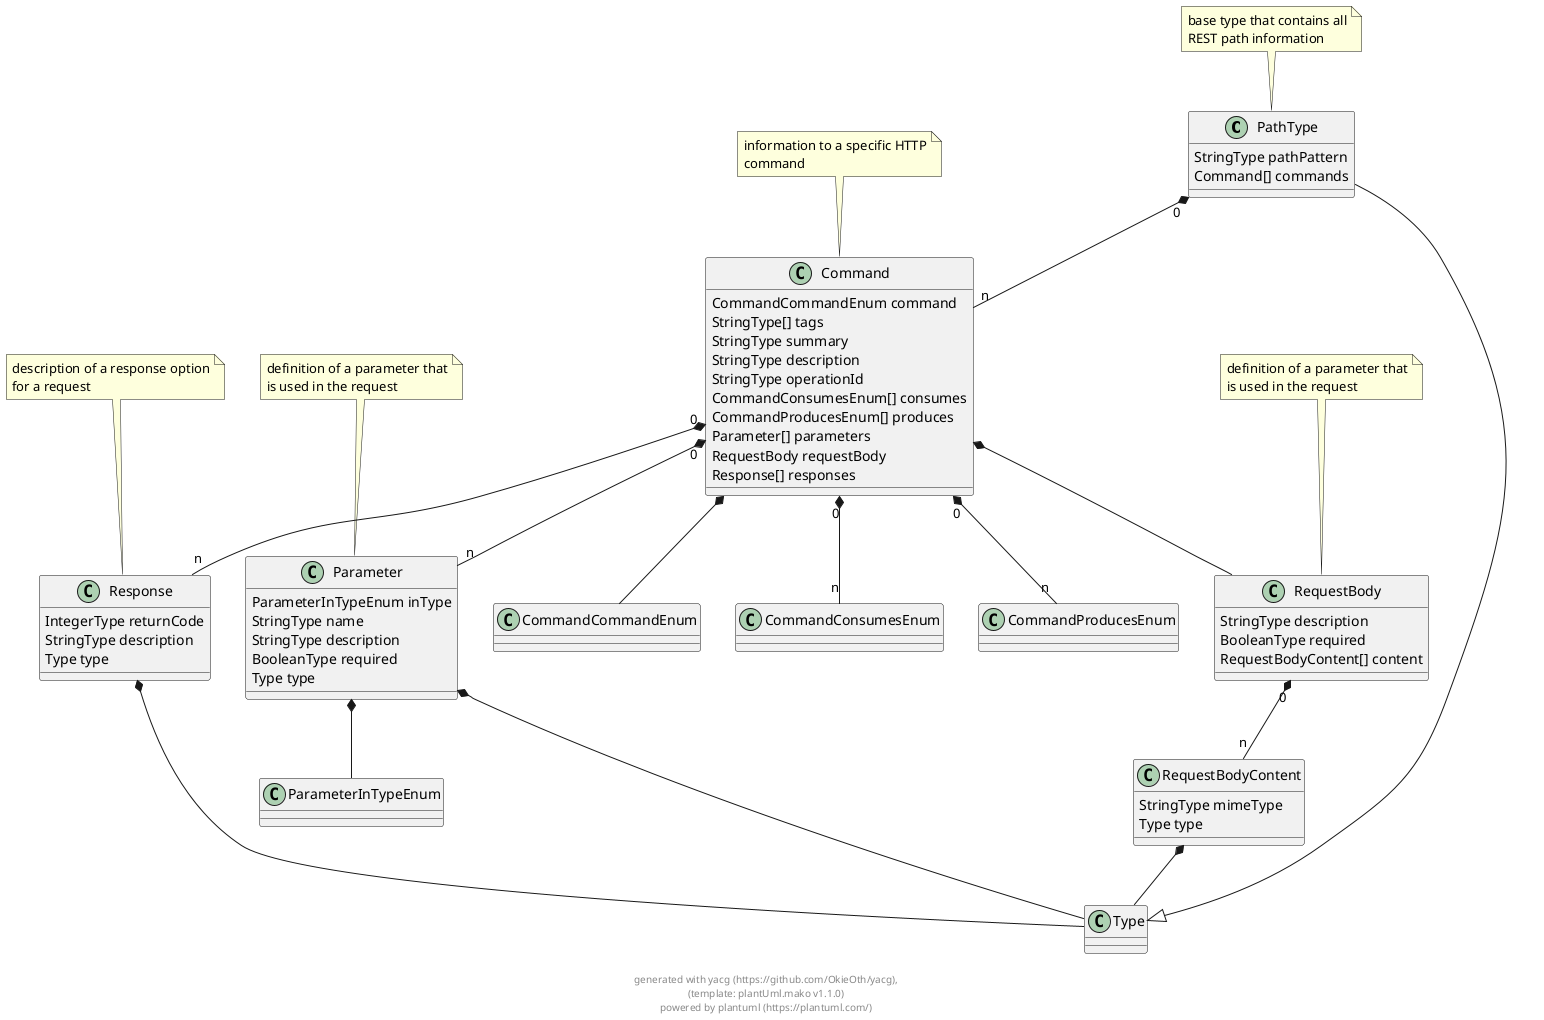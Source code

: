 
@startuml

class PathType {
    StringType pathPattern 
    Command[] commands 
}
 
note top: base type that contains all\nREST path information

PathType --|> Type
class Command {
    CommandCommandEnum command 
    StringType[] tags 
    StringType summary 
    StringType description 
    StringType operationId 
    CommandConsumesEnum[] consumes 
    CommandProducesEnum[] produces 
    Parameter[] parameters 
    RequestBody requestBody 
    Response[] responses 
}
 
note top: information to a specific HTTP\ncommand

class CommandCommandEnum {
}
 

class CommandConsumesEnum {
}
 

class CommandProducesEnum {
}
 

class Parameter {
    ParameterInTypeEnum inType 
    StringType name 
    StringType description 
    BooleanType required 
    Type type 
}
 
note top: definition of a parameter that\nis used in the request

class RequestBody {
    StringType description 
    BooleanType required 
    RequestBodyContent[] content 
}
 
note top: definition of a parameter that\nis used in the request

class Response {
    IntegerType returnCode 
    StringType description 
    Type type 
}
 
note top: description of a response option\nfor a request

class RequestBodyContent {
    StringType mimeType 
    Type type 
}
 

class ParameterInTypeEnum {
}
 


    
PathType "0" *-- "n" Command        
            
    
Command  *--  CommandCommandEnum        
            
Command "0" *-- "n" CommandConsumesEnum        
            
Command "0" *-- "n" CommandProducesEnum        
            
Command "0" *-- "n" Parameter        
            
Command  *--  RequestBody        
            
Command "0" *-- "n" Response        
            
    
    
    
    
Parameter  *--  ParameterInTypeEnum        
            
Parameter  *--  Type        
            
    
RequestBody "0" *-- "n" RequestBodyContent        
            
    
Response  *--  Type        
            
    
RequestBodyContent  *--  Type        
            
    

footer \ngenerated with yacg (https://github.com/OkieOth/yacg),\n(template: plantUml.mako v1.1.0)\npowered by plantuml (https://plantuml.com/)
@enduml